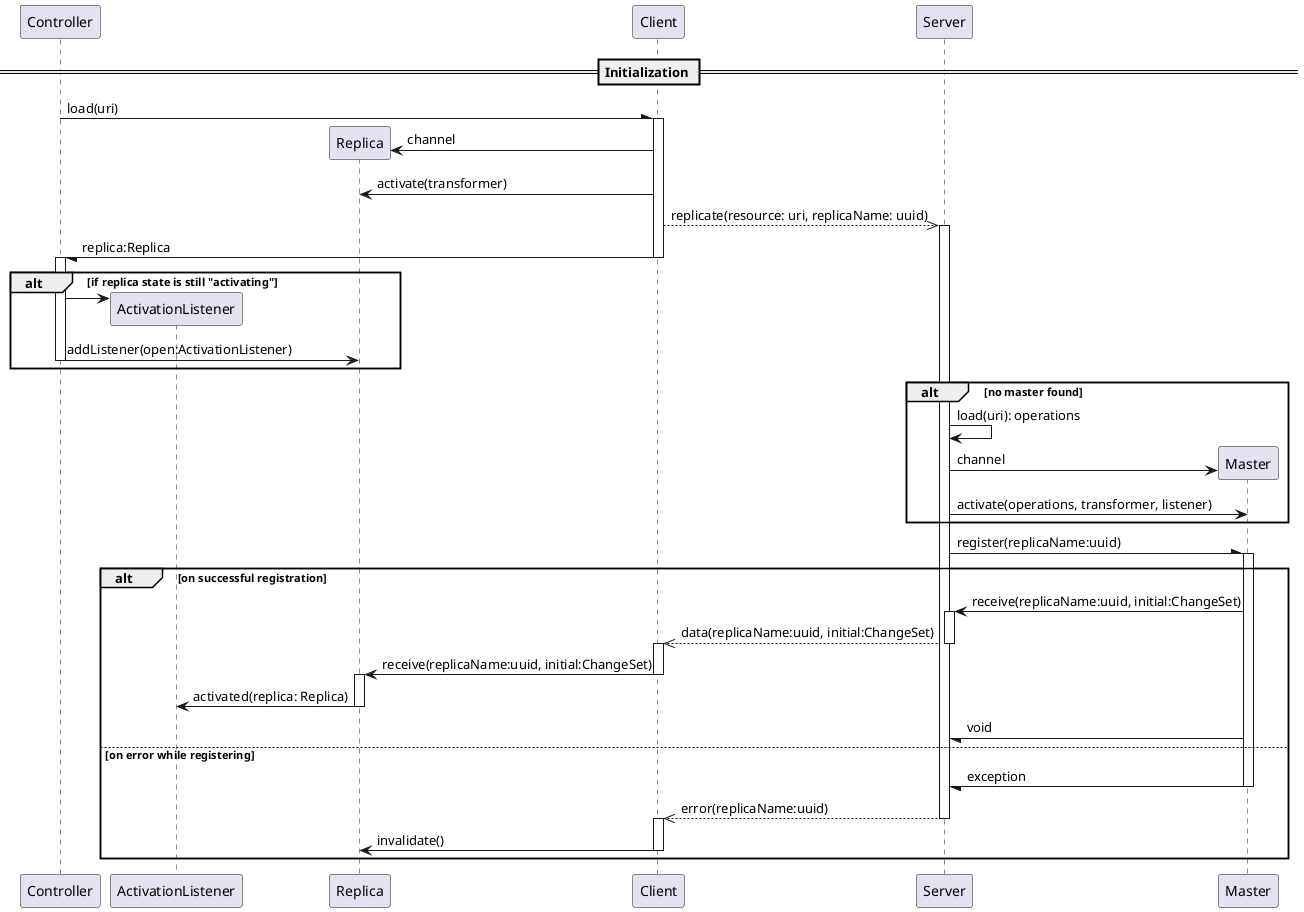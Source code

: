 @startuml
participant Controller
participant ActivationListener
participant Replica
participant Client
participant Server
participant Master

== Initialization ==

Controller -\ Client: load(uri)
activate Client

Create Replica
Replica <- Client: channel
Replica <- Client: activate(transformer)

Client -->> Server: replicate(resource: uri, replicaName: uuid)
activate Server

Controller \- Client: replica:Replica
deactivate Client
activate Controller

alt if replica state is still "activating"
    Create ActivationListener
    Controller -> ActivationListener

    Controller -> Replica: addListener(open:ActivationListener)
    deactivate Controller

end

activate Server


alt no master found
    Server -> Server: load(uri): operations
    create Master
    Server -> Master: channel
    Server -> Master: activate(operations, transformer, listener)
end

Server -\ Master: register(replicaName:uuid)
activate Master

alt on successful registration
    Server <- Master: receive(replicaName:uuid, initial:ChangeSet)
    activate Server

    Client <<-- Server: data(replicaName:uuid, initial:ChangeSet)
    deactivate Server
    activate Client

    Replica <- Client: receive(replicaName:uuid, initial:ChangeSet)
    deactivate Client

    activate Replica
    ActivationListener <- Replica: activated(replica: Replica)
    deactivate Replica

    Server \- Master: void

else on error while registering
    Server \- Master: exception
    deactivate Master

    Client <<-- Server :error(replicaName:uuid)
    deactivate Server
    activate Client

    Replica <- Client: invalidate()
    deactivate Client

end

@enduml